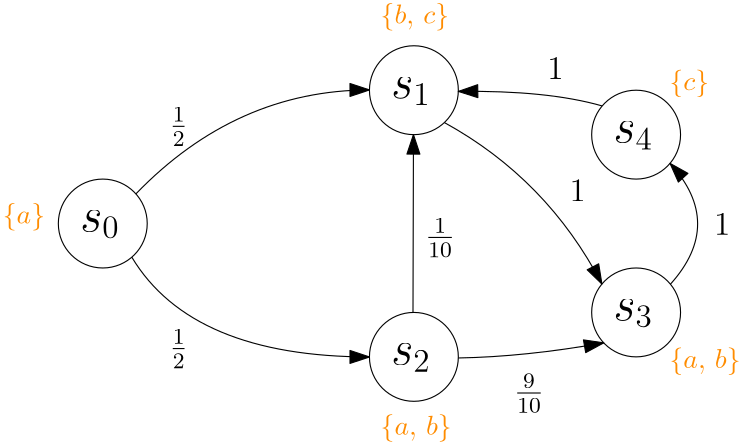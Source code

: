 <?xml version="1.0"?>
<!DOCTYPE ipe SYSTEM "ipe.dtd">
<ipe version="70206" creator="Ipe 7.2.6">
<info created="D:20180327204059" modified="D:20180403165629"/>
<ipestyle name="basic">
<symbol name="arrow/arc(spx)">
<path stroke="sym-stroke" fill="sym-stroke" pen="sym-pen">
0 0 m
-1 0.333 l
-1 -0.333 l
h
</path>
</symbol>
<symbol name="arrow/farc(spx)">
<path stroke="sym-stroke" fill="white" pen="sym-pen">
0 0 m
-1 0.333 l
-1 -0.333 l
h
</path>
</symbol>
<symbol name="arrow/ptarc(spx)">
<path stroke="sym-stroke" fill="sym-stroke" pen="sym-pen">
0 0 m
-1 0.333 l
-0.8 0 l
-1 -0.333 l
h
</path>
</symbol>
<symbol name="arrow/fptarc(spx)">
<path stroke="sym-stroke" fill="white" pen="sym-pen">
0 0 m
-1 0.333 l
-0.8 0 l
-1 -0.333 l
h
</path>
</symbol>
<symbol name="mark/circle(sx)" transformations="translations">
<path fill="sym-stroke">
0.6 0 0 0.6 0 0 e
0.4 0 0 0.4 0 0 e
</path>
</symbol>
<symbol name="mark/disk(sx)" transformations="translations">
<path fill="sym-stroke">
0.6 0 0 0.6 0 0 e
</path>
</symbol>
<symbol name="mark/fdisk(sfx)" transformations="translations">
<group>
<path fill="sym-fill">
0.5 0 0 0.5 0 0 e
</path>
<path fill="sym-stroke" fillrule="eofill">
0.6 0 0 0.6 0 0 e
0.4 0 0 0.4 0 0 e
</path>
</group>
</symbol>
<symbol name="mark/box(sx)" transformations="translations">
<path fill="sym-stroke" fillrule="eofill">
-0.6 -0.6 m
0.6 -0.6 l
0.6 0.6 l
-0.6 0.6 l
h
-0.4 -0.4 m
0.4 -0.4 l
0.4 0.4 l
-0.4 0.4 l
h
</path>
</symbol>
<symbol name="mark/square(sx)" transformations="translations">
<path fill="sym-stroke">
-0.6 -0.6 m
0.6 -0.6 l
0.6 0.6 l
-0.6 0.6 l
h
</path>
</symbol>
<symbol name="mark/fsquare(sfx)" transformations="translations">
<group>
<path fill="sym-fill">
-0.5 -0.5 m
0.5 -0.5 l
0.5 0.5 l
-0.5 0.5 l
h
</path>
<path fill="sym-stroke" fillrule="eofill">
-0.6 -0.6 m
0.6 -0.6 l
0.6 0.6 l
-0.6 0.6 l
h
-0.4 -0.4 m
0.4 -0.4 l
0.4 0.4 l
-0.4 0.4 l
h
</path>
</group>
</symbol>
<symbol name="mark/cross(sx)" transformations="translations">
<group>
<path fill="sym-stroke">
-0.43 -0.57 m
0.57 0.43 l
0.43 0.57 l
-0.57 -0.43 l
h
</path>
<path fill="sym-stroke">
-0.43 0.57 m
0.57 -0.43 l
0.43 -0.57 l
-0.57 0.43 l
h
</path>
</group>
</symbol>
<symbol name="arrow/fnormal(spx)">
<path stroke="sym-stroke" fill="white" pen="sym-pen">
0 0 m
-1 0.333 l
-1 -0.333 l
h
</path>
</symbol>
<symbol name="arrow/pointed(spx)">
<path stroke="sym-stroke" fill="sym-stroke" pen="sym-pen">
0 0 m
-1 0.333 l
-0.8 0 l
-1 -0.333 l
h
</path>
</symbol>
<symbol name="arrow/fpointed(spx)">
<path stroke="sym-stroke" fill="white" pen="sym-pen">
0 0 m
-1 0.333 l
-0.8 0 l
-1 -0.333 l
h
</path>
</symbol>
<symbol name="arrow/linear(spx)">
<path stroke="sym-stroke" pen="sym-pen">
-1 0.333 m
0 0 l
-1 -0.333 l
</path>
</symbol>
<symbol name="arrow/fdouble(spx)">
<path stroke="sym-stroke" fill="white" pen="sym-pen">
0 0 m
-1 0.333 l
-1 -0.333 l
h
-1 0 m
-2 0.333 l
-2 -0.333 l
h
</path>
</symbol>
<symbol name="arrow/double(spx)">
<path stroke="sym-stroke" fill="sym-stroke" pen="sym-pen">
0 0 m
-1 0.333 l
-1 -0.333 l
h
-1 0 m
-2 0.333 l
-2 -0.333 l
h
</path>
</symbol>
<pen name="heavier" value="0.8"/>
<pen name="fat" value="1.2"/>
<pen name="ultrafat" value="2"/>
<symbolsize name="large" value="5"/>
<symbolsize name="small" value="2"/>
<symbolsize name="tiny" value="1.1"/>
<arrowsize name="large" value="10"/>
<arrowsize name="small" value="5"/>
<arrowsize name="tiny" value="3"/>
<color name="red" value="1 0 0"/>
<color name="green" value="0 1 0"/>
<color name="blue" value="0 0 1"/>
<color name="yellow" value="1 1 0"/>
<color name="orange" value="1 0.647 0"/>
<color name="gold" value="1 0.843 0"/>
<color name="purple" value="0.627 0.125 0.941"/>
<color name="gray" value="0.745"/>
<color name="brown" value="0.647 0.165 0.165"/>
<color name="navy" value="0 0 0.502"/>
<color name="pink" value="1 0.753 0.796"/>
<color name="seagreen" value="0.18 0.545 0.341"/>
<color name="turquoise" value="0.251 0.878 0.816"/>
<color name="violet" value="0.933 0.51 0.933"/>
<color name="darkblue" value="0 0 0.545"/>
<color name="darkcyan" value="0 0.545 0.545"/>
<color name="darkgray" value="0.663"/>
<color name="darkgreen" value="0 0.392 0"/>
<color name="darkmagenta" value="0.545 0 0.545"/>
<color name="darkorange" value="1 0.549 0"/>
<color name="darkred" value="0.545 0 0"/>
<color name="lightblue" value="0.678 0.847 0.902"/>
<color name="lightcyan" value="0.878 1 1"/>
<color name="lightgray" value="0.827"/>
<color name="lightgreen" value="0.565 0.933 0.565"/>
<color name="lightyellow" value="1 1 0.878"/>
<dashstyle name="dashed" value="[4] 0"/>
<dashstyle name="dotted" value="[1 3] 0"/>
<dashstyle name="dash dotted" value="[4 2 1 2] 0"/>
<dashstyle name="dash dot dotted" value="[4 2 1 2 1 2] 0"/>
<textsize name="large" value="\large"/>
<textsize name="Large" value="\Large"/>
<textsize name="LARGE" value="\LARGE"/>
<textsize name="huge" value="\huge"/>
<textsize name="Huge" value="\Huge"/>
<textsize name="small" value="\small"/>
<textsize name="footnote" value="\footnotesize"/>
<textsize name="tiny" value="\tiny"/>
<textstyle name="center" begin="\begin{center}" end="\end{center}"/>
<textstyle name="itemize" begin="\begin{itemize}" end="\end{itemize}"/>
<textstyle name="item" begin="\begin{itemize}\item{}" end="\end{itemize}"/>
<gridsize name="4 pts" value="4"/>
<gridsize name="8 pts (~3 mm)" value="8"/>
<gridsize name="16 pts (~6 mm)" value="16"/>
<gridsize name="32 pts (~12 mm)" value="32"/>
<gridsize name="10 pts (~3.5 mm)" value="10"/>
<gridsize name="20 pts (~7 mm)" value="20"/>
<gridsize name="14 pts (~5 mm)" value="14"/>
<gridsize name="28 pts (~10 mm)" value="28"/>
<gridsize name="56 pts (~20 mm)" value="56"/>
<anglesize name="90 deg" value="90"/>
<anglesize name="60 deg" value="60"/>
<anglesize name="45 deg" value="45"/>
<anglesize name="30 deg" value="30"/>
<anglesize name="22.5 deg" value="22.5"/>
<opacity name="10%" value="0.1"/>
<opacity name="30%" value="0.3"/>
<opacity name="50%" value="0.5"/>
<opacity name="75%" value="0.75"/>
<tiling name="falling" angle="-60" step="4" width="1"/>
<tiling name="rising" angle="30" step="4" width="1"/>
</ipestyle>
<page>
<layer name="alpha"/>
<view layers="alpha" active="alpha"/>
<path layer="alpha" matrix="1 0 0 1 0 16" stroke="black">
16 0 0 16 160 768 e
</path>
<path stroke="black">
16 0 0 16 48 736 e
</path>
<path stroke="black">
16 0 0 16 160 688 e
</path>
<path matrix="1 0 0 1 80 16" stroke="black">
16 0 0 16 160 688 e
</path>
<path matrix="1 0 0 1 80 80" stroke="black">
16 0 0 16 160 688 e
</path>
<path stroke="black" arrow="normal/normal">
59.9171 746.676 m
96 784
144 784.1 c
</path>
<path stroke="black" arrow="normal/normal">
58.4533 723.887 m
80 688
144 687.97 c
</path>
<path stroke="black" arrow="normal/normal">
159.677 703.997 m
159.846 768.001 l
</path>
<path stroke="black" arrow="normal/normal">
170.973 772.355 m
208 752
227.689 714.22 c
</path>
<path stroke="black" arrow="normal/normal">
175.995 687.604 m
200 688
228.339 693.045 c
</path>
<path stroke="black" arrow="normal/normal">
252.355 714.167 m
272 736
252.211 757.661 c
</path>
<path stroke="black" arrow="normal/normal">
227.786 778.335 m
208 784
175.994 783.562 c
</path>
<text matrix="1 0 0 1 -0.14819 -2.74542" transformations="translations" pos="40 736" stroke="black" type="label" width="14.291" height="7.415" depth="2.58" valign="baseline" size="LARGE" style="math">s_0</text>
<text matrix="1 0 0 1 111.852 -50.7454" transformations="translations" pos="40 736" stroke="black" type="label" width="14.291" height="7.415" depth="2.58" valign="baseline" size="LARGE" style="math">s_2</text>
<text matrix="1 0 0 1 191.852 -34.7454" transformations="translations" pos="40 736" stroke="black" type="label" width="14.291" height="7.415" depth="2.58" valign="baseline" size="LARGE" style="math">s_3</text>
<text matrix="1 0 0 1 191.852 29.2546" transformations="translations" pos="40 736" stroke="black" type="label" width="14.291" height="7.415" depth="2.58" valign="baseline" size="LARGE" style="math">s_4</text>
<text matrix="1 0 0 1 111.852 45.2546" transformations="translations" pos="40 736" stroke="black" type="label" width="14.291" height="7.415" depth="2.58" valign="baseline" size="LARGE" style="math">s_1</text>
<text matrix="1 0 0 1 0 8" transformations="translations" pos="72 680" stroke="black" type="label" width="6.625" height="9.846" depth="4.12" valign="baseline" size="large" style="math">\frac{1}{2}</text>
<text matrix="1 0 0 1 0 88" transformations="translations" pos="72 680" stroke="black" type="label" width="6.625" height="9.846" depth="4.12" valign="baseline" size="large" style="math">\frac{1}{2}</text>
<text matrix="1 0 0 1 92 48" transformations="translations" pos="72 680" stroke="black" type="label" width="10.859" height="9.846" depth="4.12" valign="baseline" size="large" style="math">\frac{1}{10}</text>
<text matrix="1 0 0 1 124 -8" transformations="translations" pos="72 680" stroke="black" type="label" width="10.859" height="9.846" depth="4.12" valign="baseline" size="large" style="math">\frac{9}{10}</text>
<text transformations="translations" pos="268 732" stroke="black" type="label" width="5.853" height="7.704" depth="0" valign="baseline" size="large" style="math">1</text>
<text transformations="translations" pos="216 744" stroke="black" type="label" width="5.853" height="7.704" depth="0" valign="baseline" size="large" style="math">1</text>
<text matrix="1 0 0 1 -8 44" transformations="translations" pos="216 744" stroke="black" type="label" width="5.853" height="7.704" depth="0" valign="baseline" size="large" style="math">1</text>
<text matrix="1 0 0 1 -4 -16" transformations="translations" pos="16 752" stroke="darkorange" type="label" width="15.229" height="7.473" depth="2.49" valign="baseline" style="math">\{a\}</text>
<text matrix="1 0 0 1 132 -92" transformations="translations" pos="16 752" stroke="darkorange" type="label" width="25.593" height="7.473" depth="2.49" valign="baseline" style="math">\{a, \, b\}</text>
<text matrix="1 0 0 1 132 56" transformations="translations" pos="16 752" stroke="darkorange" type="label" width="24.638" height="7.473" depth="2.49" valign="baseline" style="math">\{b, \, c\}</text>
<text matrix="1 0 0 1 236 -68" transformations="translations" pos="16 752" stroke="darkorange" type="label" width="25.593" height="7.473" depth="2.49" valign="baseline" style="math">\{a, \, b\}</text>
<text matrix="1 0 0 1 236 32" transformations="translations" pos="16 752" stroke="darkorange" type="label" width="14.274" height="7.473" depth="2.49" valign="baseline" style="math">\{c\}</text>
</page>
</ipe>
